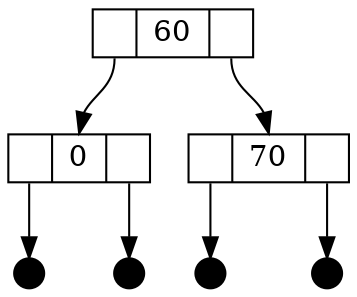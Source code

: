 digraph {
	node [height=.2 shape=record]
	label=""
	60 [label="<f0> |<f1> 60|<f2> "]
	0 [label="<f0> |<f1> 0|<f2> "]
	60:f0 -> 0:f1
	70 [label="<f0> |<f1> 70|<f2> "]
	60:f2 -> 70:f1
	70 [label="<f0> |<f1> 70|<f2> "]
	null0 [shape=point]
	70:f0 -> null0
	null1 [shape=point]
	70:f2 -> null1
	0 [label="<f0> |<f1> 0|<f2> "]
	null2 [shape=point]
	0:f0 -> null2
	null3 [shape=point]
	0:f2 -> null3
}
